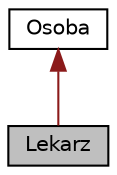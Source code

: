 digraph "Lekarz"
{
 // LATEX_PDF_SIZE
  edge [fontname="Helvetica",fontsize="10",labelfontname="Helvetica",labelfontsize="10"];
  node [fontname="Helvetica",fontsize="10",shape=record];
  Node1 [label="Lekarz",height=0.2,width=0.4,color="black", fillcolor="grey75", style="filled", fontcolor="black",tooltip="Klasa, która dzieciczy z klasy Osoba, majšca za zadanie obrazować Lekarza w przychodni."];
  Node2 -> Node1 [dir="back",color="firebrick4",fontsize="10",style="solid",fontname="Helvetica"];
  Node2 [label="Osoba",height=0.2,width=0.4,color="black", fillcolor="white", style="filled",URL="$class_osoba.html",tooltip="Klasa opisujšca osobę, podstawowe informacje personalne każdego bywalca przychodni."];
}
